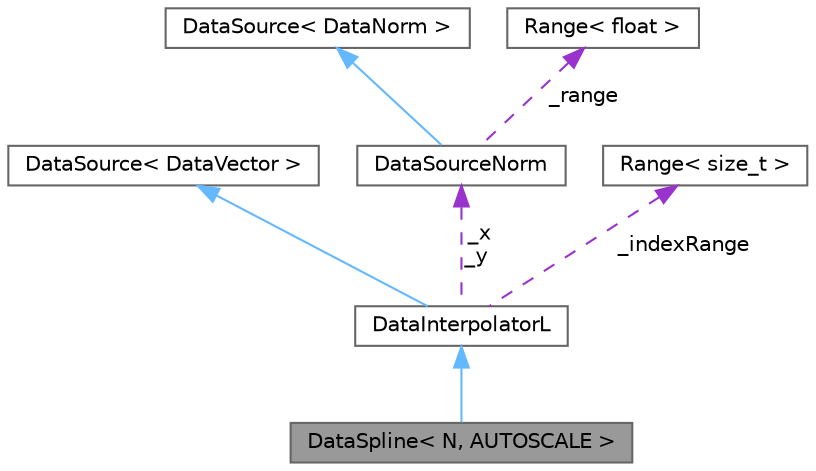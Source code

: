 digraph "DataSpline&lt; N, AUTOSCALE &gt;"
{
 // LATEX_PDF_SIZE
  bgcolor="transparent";
  edge [fontname=Helvetica,fontsize=10,labelfontname=Helvetica,labelfontsize=10];
  node [fontname=Helvetica,fontsize=10,shape=box,height=0.2,width=0.4];
  Node1 [label="DataSpline\< N, AUTOSCALE \>",height=0.2,width=0.4,color="gray40", fillcolor="grey60", style="filled", fontcolor="black",tooltip="Vector data source generated by interpolating the data point of a give data source."];
  Node2 -> Node1 [dir="back",color="steelblue1",style="solid"];
  Node2 [label="DataInterpolatorL",height=0.2,width=0.4,color="gray40", fillcolor="white", style="filled",URL="$class_data_interpolator_l.html",tooltip="Vector data source vector generated by interpolating the data point of a give data source."];
  Node3 -> Node2 [dir="back",color="steelblue1",style="solid"];
  Node3 [label="DataSource\< DataVector \>",height=0.2,width=0.4,color="gray40", fillcolor="white", style="filled",URL="$class_data_source.html",tooltip=" "];
  Node4 -> Node2 [dir="back",color="darkorchid3",style="dashed",label=" _x\n_y" ];
  Node4 [label="DataSourceNorm",height=0.2,width=0.4,color="gray40", fillcolor="white", style="filled",URL="$class_data_source_norm.html",tooltip="Data sources with normalized data points."];
  Node5 -> Node4 [dir="back",color="steelblue1",style="solid"];
  Node5 [label="DataSource\< DataNorm \>",height=0.2,width=0.4,color="gray40", fillcolor="white", style="filled",URL="$class_data_source.html",tooltip=" "];
  Node6 -> Node4 [dir="back",color="darkorchid3",style="dashed",label=" _range" ];
  Node6 [label="Range\< float \>",height=0.2,width=0.4,color="gray40", fillcolor="white", style="filled",URL="$class_range.html",tooltip=" "];
  Node7 -> Node2 [dir="back",color="darkorchid3",style="dashed",label=" _indexRange" ];
  Node7 [label="Range\< size_t \>",height=0.2,width=0.4,color="gray40", fillcolor="white", style="filled",URL="$class_range.html",tooltip=" "];
}
